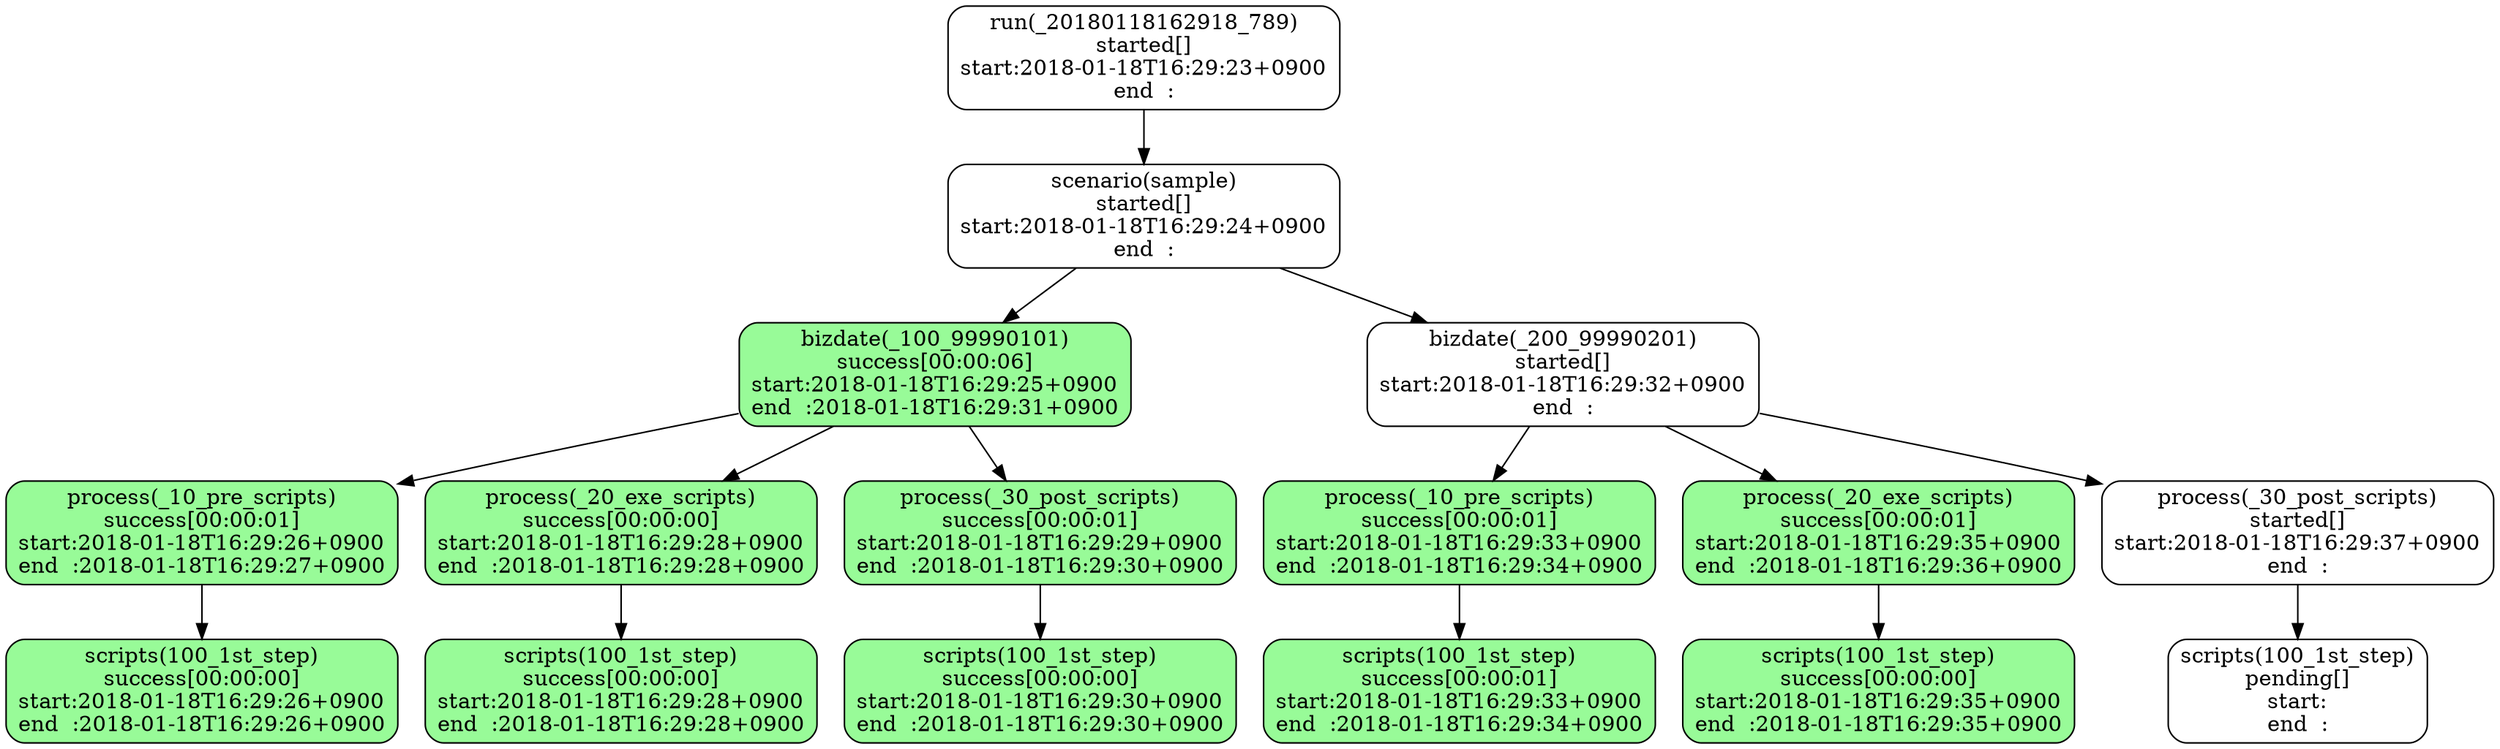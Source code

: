 digraph G {
  x20180118162918x789xrun[label="run(_20180118162918_789)\nstarted[]\nstart:2018-01-18T16:29:23+0900\nend  :",shape="box",style="filled,rounded",fillcolor="white"];
  x20180118162918x789xrunxsample[label="scenario(sample)\nstarted[]\nstart:2018-01-18T16:29:24+0900\nend  :",shape="box",style="filled,rounded",fillcolor="white"];
  x20180118162918x789xrunxsamplexx100x99990101[label="bizdate(_100_99990101)\nsuccess[00:00:06]\nstart:2018-01-18T16:29:25+0900\nend  :2018-01-18T16:29:31+0900",shape="box",style="filled,rounded",fillcolor="palegreen"];
  x20180118162918x789xrunxsamplexx100x99990101xx10xprexscripts[label="process(_10_pre_scripts)\nsuccess[00:00:01]\nstart:2018-01-18T16:29:26+0900\nend  :2018-01-18T16:29:27+0900",shape="box",style="filled,rounded",fillcolor="palegreen"];
  x20180118162918x789xrunxsamplexx100x99990101xx10xprexscriptsx100x1stxstep[label="scripts(100_1st_step)\nsuccess[00:00:00]\nstart:2018-01-18T16:29:26+0900\nend  :2018-01-18T16:29:26+0900",shape="box",style="filled,rounded",fillcolor="palegreen"];
  x20180118162918x789xrunxsamplexx100x99990101xx20xexexscripts[label="process(_20_exe_scripts)\nsuccess[00:00:00]\nstart:2018-01-18T16:29:28+0900\nend  :2018-01-18T16:29:28+0900",shape="box",style="filled,rounded",fillcolor="palegreen"];
  x20180118162918x789xrunxsamplexx100x99990101xx20xexexscriptsx100x1stxstep[label="scripts(100_1st_step)\nsuccess[00:00:00]\nstart:2018-01-18T16:29:28+0900\nend  :2018-01-18T16:29:28+0900",shape="box",style="filled,rounded",fillcolor="palegreen"];
  x20180118162918x789xrunxsamplexx100x99990101xx30xpostxscripts[label="process(_30_post_scripts)\nsuccess[00:00:01]\nstart:2018-01-18T16:29:29+0900\nend  :2018-01-18T16:29:30+0900",shape="box",style="filled,rounded",fillcolor="palegreen"];
  x20180118162918x789xrunxsamplexx100x99990101xx30xpostxscriptsx100x1stxstep[label="scripts(100_1st_step)\nsuccess[00:00:00]\nstart:2018-01-18T16:29:30+0900\nend  :2018-01-18T16:29:30+0900",shape="box",style="filled,rounded",fillcolor="palegreen"];
  x20180118162918x789xrunxsamplexx200x99990201[label="bizdate(_200_99990201)\nstarted[]\nstart:2018-01-18T16:29:32+0900\nend  :",shape="box",style="filled,rounded",fillcolor="white"];
  x20180118162918x789xrunxsamplexx200x99990201xx10xprexscripts[label="process(_10_pre_scripts)\nsuccess[00:00:01]\nstart:2018-01-18T16:29:33+0900\nend  :2018-01-18T16:29:34+0900",shape="box",style="filled,rounded",fillcolor="palegreen"];
  x20180118162918x789xrunxsamplexx200x99990201xx10xprexscriptsx100x1stxstep[label="scripts(100_1st_step)\nsuccess[00:00:01]\nstart:2018-01-18T16:29:33+0900\nend  :2018-01-18T16:29:34+0900",shape="box",style="filled,rounded",fillcolor="palegreen"];
  x20180118162918x789xrunxsamplexx200x99990201xx20xexexscripts[label="process(_20_exe_scripts)\nsuccess[00:00:01]\nstart:2018-01-18T16:29:35+0900\nend  :2018-01-18T16:29:36+0900",shape="box",style="filled,rounded",fillcolor="palegreen"];
  x20180118162918x789xrunxsamplexx200x99990201xx20xexexscriptsx100x1stxstep[label="scripts(100_1st_step)\nsuccess[00:00:00]\nstart:2018-01-18T16:29:35+0900\nend  :2018-01-18T16:29:35+0900",shape="box",style="filled,rounded",fillcolor="palegreen"];
  x20180118162918x789xrunxsamplexx200x99990201xx30xpostxscripts[label="process(_30_post_scripts)\nstarted[]\nstart:2018-01-18T16:29:37+0900\nend  :",shape="box",style="filled,rounded",fillcolor="white"];
  x20180118162918x789xrunxsamplexx200x99990201xx30xpostxscriptsx100x1stxstep[label="scripts(100_1st_step)\npending[]\nstart:\nend  :",shape="box",style="filled,rounded",fillcolor="white"];
  x20180118162918x789xrun -> x20180118162918x789xrunxsample;
  x20180118162918x789xrunxsample -> x20180118162918x789xrunxsamplexx100x99990101;
  x20180118162918x789xrunxsamplexx100x99990101 -> x20180118162918x789xrunxsamplexx100x99990101xx10xprexscripts;
  x20180118162918x789xrunxsamplexx100x99990101xx10xprexscripts -> x20180118162918x789xrunxsamplexx100x99990101xx10xprexscriptsx100x1stxstep;
  x20180118162918x789xrunxsamplexx100x99990101 -> x20180118162918x789xrunxsamplexx100x99990101xx20xexexscripts;
  x20180118162918x789xrunxsamplexx100x99990101xx20xexexscripts -> x20180118162918x789xrunxsamplexx100x99990101xx20xexexscriptsx100x1stxstep;
  x20180118162918x789xrunxsamplexx100x99990101 -> x20180118162918x789xrunxsamplexx100x99990101xx30xpostxscripts;
  x20180118162918x789xrunxsamplexx100x99990101xx30xpostxscripts -> x20180118162918x789xrunxsamplexx100x99990101xx30xpostxscriptsx100x1stxstep;
  x20180118162918x789xrunxsample -> x20180118162918x789xrunxsamplexx200x99990201;
  x20180118162918x789xrunxsamplexx200x99990201 -> x20180118162918x789xrunxsamplexx200x99990201xx10xprexscripts;
  x20180118162918x789xrunxsamplexx200x99990201xx10xprexscripts -> x20180118162918x789xrunxsamplexx200x99990201xx10xprexscriptsx100x1stxstep;
  x20180118162918x789xrunxsamplexx200x99990201 -> x20180118162918x789xrunxsamplexx200x99990201xx20xexexscripts;
  x20180118162918x789xrunxsamplexx200x99990201xx20xexexscripts -> x20180118162918x789xrunxsamplexx200x99990201xx20xexexscriptsx100x1stxstep;
  x20180118162918x789xrunxsamplexx200x99990201 -> x20180118162918x789xrunxsamplexx200x99990201xx30xpostxscripts;
  x20180118162918x789xrunxsamplexx200x99990201xx30xpostxscripts -> x20180118162918x789xrunxsamplexx200x99990201xx30xpostxscriptsx100x1stxstep;
}
